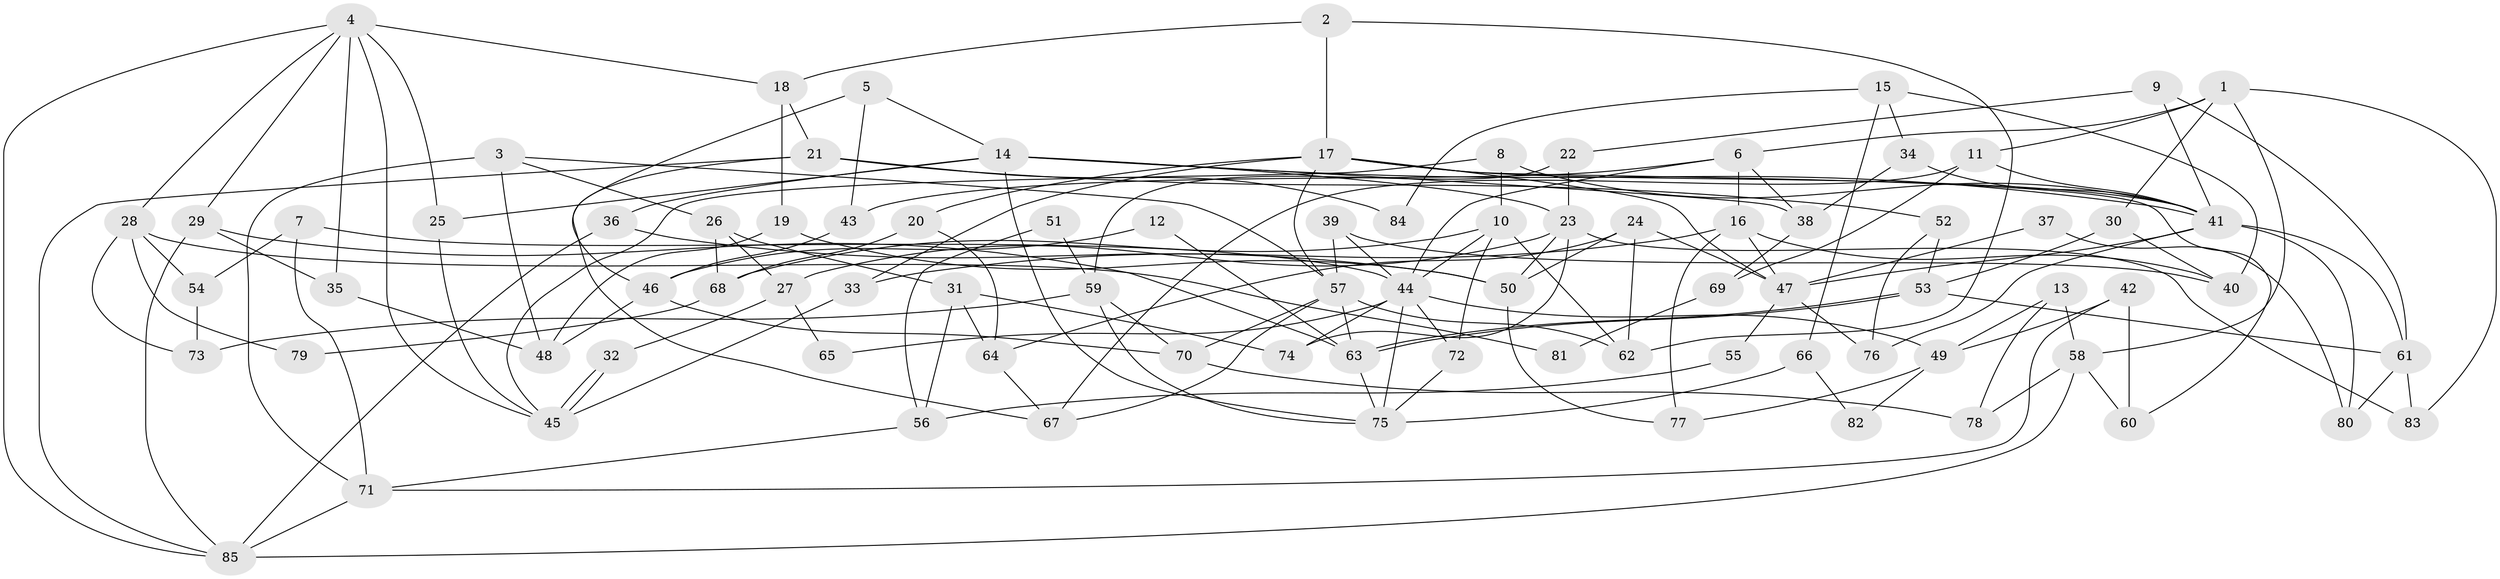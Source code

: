 // coarse degree distribution, {8: 0.08823529411764706, 5: 0.2647058823529412, 10: 0.058823529411764705, 6: 0.14705882352941177, 4: 0.14705882352941177, 7: 0.029411764705882353, 11: 0.058823529411764705, 9: 0.058823529411764705, 3: 0.11764705882352941, 2: 0.029411764705882353}
// Generated by graph-tools (version 1.1) at 2025/37/03/04/25 23:37:08]
// undirected, 85 vertices, 170 edges
graph export_dot {
  node [color=gray90,style=filled];
  1;
  2;
  3;
  4;
  5;
  6;
  7;
  8;
  9;
  10;
  11;
  12;
  13;
  14;
  15;
  16;
  17;
  18;
  19;
  20;
  21;
  22;
  23;
  24;
  25;
  26;
  27;
  28;
  29;
  30;
  31;
  32;
  33;
  34;
  35;
  36;
  37;
  38;
  39;
  40;
  41;
  42;
  43;
  44;
  45;
  46;
  47;
  48;
  49;
  50;
  51;
  52;
  53;
  54;
  55;
  56;
  57;
  58;
  59;
  60;
  61;
  62;
  63;
  64;
  65;
  66;
  67;
  68;
  69;
  70;
  71;
  72;
  73;
  74;
  75;
  76;
  77;
  78;
  79;
  80;
  81;
  82;
  83;
  84;
  85;
  1 -- 6;
  1 -- 11;
  1 -- 30;
  1 -- 58;
  1 -- 83;
  2 -- 62;
  2 -- 17;
  2 -- 18;
  3 -- 48;
  3 -- 57;
  3 -- 26;
  3 -- 71;
  4 -- 29;
  4 -- 85;
  4 -- 18;
  4 -- 25;
  4 -- 28;
  4 -- 35;
  4 -- 45;
  5 -- 46;
  5 -- 14;
  5 -- 43;
  6 -- 43;
  6 -- 44;
  6 -- 16;
  6 -- 38;
  7 -- 71;
  7 -- 44;
  7 -- 54;
  8 -- 45;
  8 -- 10;
  8 -- 41;
  9 -- 61;
  9 -- 41;
  9 -- 22;
  10 -- 44;
  10 -- 62;
  10 -- 68;
  10 -- 72;
  11 -- 67;
  11 -- 41;
  11 -- 69;
  12 -- 46;
  12 -- 63;
  13 -- 58;
  13 -- 78;
  13 -- 49;
  14 -- 25;
  14 -- 23;
  14 -- 36;
  14 -- 38;
  14 -- 41;
  14 -- 75;
  15 -- 40;
  15 -- 34;
  15 -- 66;
  15 -- 84;
  16 -- 47;
  16 -- 33;
  16 -- 40;
  16 -- 77;
  17 -- 33;
  17 -- 41;
  17 -- 20;
  17 -- 47;
  17 -- 57;
  17 -- 60;
  18 -- 19;
  18 -- 21;
  19 -- 50;
  19 -- 48;
  20 -- 64;
  20 -- 68;
  21 -- 52;
  21 -- 67;
  21 -- 84;
  21 -- 85;
  22 -- 23;
  22 -- 59;
  23 -- 50;
  23 -- 83;
  23 -- 27;
  23 -- 74;
  24 -- 50;
  24 -- 47;
  24 -- 62;
  24 -- 64;
  25 -- 45;
  26 -- 68;
  26 -- 27;
  26 -- 31;
  27 -- 32;
  27 -- 65;
  28 -- 54;
  28 -- 73;
  28 -- 79;
  28 -- 81;
  29 -- 63;
  29 -- 85;
  29 -- 35;
  30 -- 40;
  30 -- 53;
  31 -- 64;
  31 -- 56;
  31 -- 74;
  32 -- 45;
  32 -- 45;
  33 -- 45;
  34 -- 41;
  34 -- 38;
  35 -- 48;
  36 -- 85;
  36 -- 50;
  37 -- 80;
  37 -- 47;
  38 -- 69;
  39 -- 57;
  39 -- 44;
  39 -- 40;
  41 -- 47;
  41 -- 61;
  41 -- 76;
  41 -- 80;
  42 -- 60;
  42 -- 49;
  42 -- 71;
  43 -- 46;
  44 -- 74;
  44 -- 75;
  44 -- 49;
  44 -- 65;
  44 -- 72;
  46 -- 70;
  46 -- 48;
  47 -- 55;
  47 -- 76;
  49 -- 77;
  49 -- 82;
  50 -- 77;
  51 -- 59;
  51 -- 56;
  52 -- 53;
  52 -- 76;
  53 -- 63;
  53 -- 63;
  53 -- 61;
  54 -- 73;
  55 -- 56;
  56 -- 71;
  57 -- 63;
  57 -- 62;
  57 -- 67;
  57 -- 70;
  58 -- 85;
  58 -- 60;
  58 -- 78;
  59 -- 75;
  59 -- 70;
  59 -- 73;
  61 -- 80;
  61 -- 83;
  63 -- 75;
  64 -- 67;
  66 -- 75;
  66 -- 82;
  68 -- 79;
  69 -- 81;
  70 -- 78;
  71 -- 85;
  72 -- 75;
}
